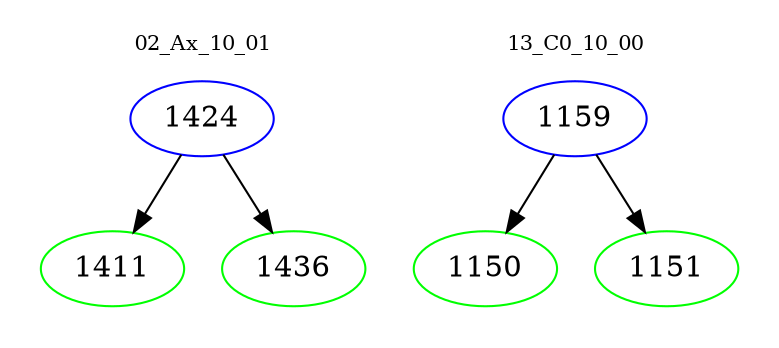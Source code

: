 digraph{
subgraph cluster_0 {
color = white
label = "02_Ax_10_01";
fontsize=10;
T0_1424 [label="1424", color="blue"]
T0_1424 -> T0_1411 [color="black"]
T0_1411 [label="1411", color="green"]
T0_1424 -> T0_1436 [color="black"]
T0_1436 [label="1436", color="green"]
}
subgraph cluster_1 {
color = white
label = "13_C0_10_00";
fontsize=10;
T1_1159 [label="1159", color="blue"]
T1_1159 -> T1_1150 [color="black"]
T1_1150 [label="1150", color="green"]
T1_1159 -> T1_1151 [color="black"]
T1_1151 [label="1151", color="green"]
}
}
